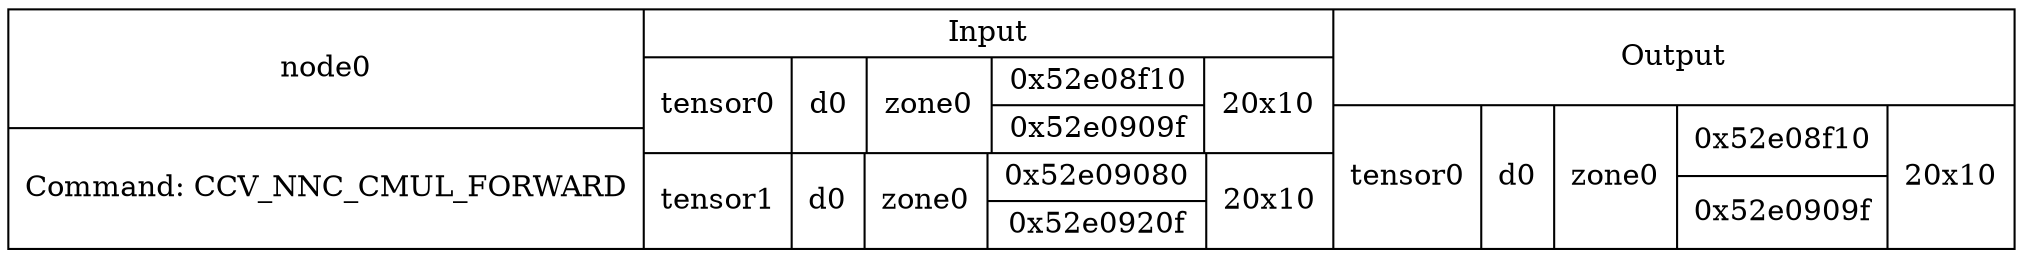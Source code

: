 digraph G {
compound=true;
node0 [shape=record,label="{node0|Command: CCV_NNC_CMUL_FORWARD}|{Input|{tensor0|d0|zone0|{0x52e08f10|0x52e0909f}|20x10}|{tensor1|d0|zone0|{0x52e09080|0x52e0920f}|20x10}}|{Output|{tensor0|d0|zone0|{0x52e08f10|0x52e0909f}|20x10}}"];
}
